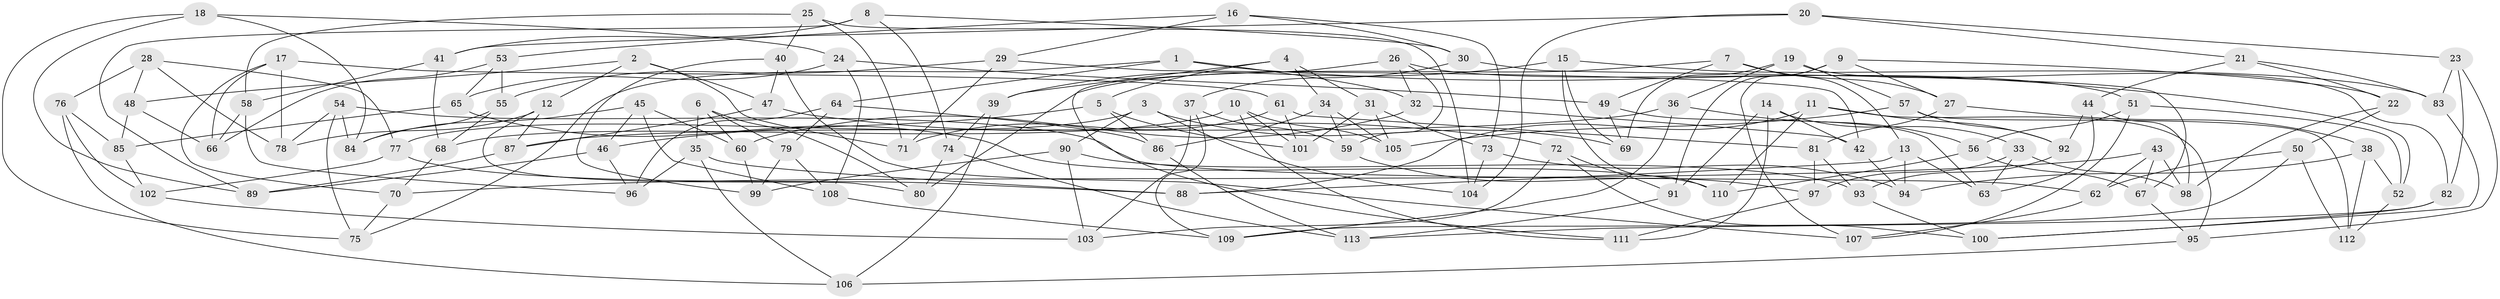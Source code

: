 // coarse degree distribution, {6: 0.4507042253521127, 4: 0.43661971830985913, 5: 0.11267605633802817}
// Generated by graph-tools (version 1.1) at 2025/24/03/03/25 07:24:23]
// undirected, 113 vertices, 226 edges
graph export_dot {
graph [start="1"]
  node [color=gray90,style=filled];
  1;
  2;
  3;
  4;
  5;
  6;
  7;
  8;
  9;
  10;
  11;
  12;
  13;
  14;
  15;
  16;
  17;
  18;
  19;
  20;
  21;
  22;
  23;
  24;
  25;
  26;
  27;
  28;
  29;
  30;
  31;
  32;
  33;
  34;
  35;
  36;
  37;
  38;
  39;
  40;
  41;
  42;
  43;
  44;
  45;
  46;
  47;
  48;
  49;
  50;
  51;
  52;
  53;
  54;
  55;
  56;
  57;
  58;
  59;
  60;
  61;
  62;
  63;
  64;
  65;
  66;
  67;
  68;
  69;
  70;
  71;
  72;
  73;
  74;
  75;
  76;
  77;
  78;
  79;
  80;
  81;
  82;
  83;
  84;
  85;
  86;
  87;
  88;
  89;
  90;
  91;
  92;
  93;
  94;
  95;
  96;
  97;
  98;
  99;
  100;
  101;
  102;
  103;
  104;
  105;
  106;
  107;
  108;
  109;
  110;
  111;
  112;
  113;
  1 -- 64;
  1 -- 52;
  1 -- 32;
  1 -- 75;
  2 -- 48;
  2 -- 71;
  2 -- 12;
  2 -- 47;
  3 -- 77;
  3 -- 104;
  3 -- 90;
  3 -- 69;
  4 -- 34;
  4 -- 39;
  4 -- 31;
  4 -- 5;
  5 -- 101;
  5 -- 46;
  5 -- 86;
  6 -- 80;
  6 -- 79;
  6 -- 35;
  6 -- 60;
  7 -- 80;
  7 -- 49;
  7 -- 13;
  7 -- 27;
  8 -- 30;
  8 -- 74;
  8 -- 41;
  8 -- 89;
  9 -- 27;
  9 -- 22;
  9 -- 91;
  9 -- 107;
  10 -- 111;
  10 -- 101;
  10 -- 105;
  10 -- 68;
  11 -- 110;
  11 -- 88;
  11 -- 92;
  11 -- 95;
  12 -- 78;
  12 -- 87;
  12 -- 80;
  13 -- 63;
  13 -- 94;
  13 -- 88;
  14 -- 33;
  14 -- 42;
  14 -- 91;
  14 -- 111;
  15 -- 39;
  15 -- 83;
  15 -- 110;
  15 -- 69;
  16 -- 30;
  16 -- 29;
  16 -- 73;
  16 -- 53;
  17 -- 61;
  17 -- 78;
  17 -- 66;
  17 -- 70;
  18 -- 89;
  18 -- 24;
  18 -- 84;
  18 -- 75;
  19 -- 82;
  19 -- 69;
  19 -- 57;
  19 -- 36;
  20 -- 41;
  20 -- 104;
  20 -- 21;
  20 -- 23;
  21 -- 44;
  21 -- 22;
  21 -- 83;
  22 -- 98;
  22 -- 50;
  23 -- 82;
  23 -- 83;
  23 -- 95;
  24 -- 49;
  24 -- 65;
  24 -- 108;
  25 -- 71;
  25 -- 104;
  25 -- 40;
  25 -- 58;
  26 -- 51;
  26 -- 59;
  26 -- 111;
  26 -- 32;
  27 -- 81;
  27 -- 38;
  28 -- 77;
  28 -- 48;
  28 -- 78;
  28 -- 76;
  29 -- 71;
  29 -- 42;
  29 -- 55;
  30 -- 67;
  30 -- 37;
  31 -- 105;
  31 -- 101;
  31 -- 73;
  32 -- 42;
  32 -- 60;
  33 -- 63;
  33 -- 97;
  33 -- 98;
  34 -- 59;
  34 -- 105;
  34 -- 86;
  35 -- 96;
  35 -- 106;
  35 -- 88;
  36 -- 109;
  36 -- 87;
  36 -- 56;
  37 -- 109;
  37 -- 59;
  37 -- 103;
  38 -- 52;
  38 -- 112;
  38 -- 94;
  39 -- 106;
  39 -- 74;
  40 -- 99;
  40 -- 47;
  40 -- 107;
  41 -- 68;
  41 -- 58;
  42 -- 94;
  43 -- 67;
  43 -- 70;
  43 -- 62;
  43 -- 98;
  44 -- 92;
  44 -- 98;
  44 -- 63;
  45 -- 84;
  45 -- 46;
  45 -- 60;
  45 -- 108;
  46 -- 96;
  46 -- 89;
  47 -- 72;
  47 -- 87;
  48 -- 66;
  48 -- 85;
  49 -- 63;
  49 -- 69;
  50 -- 112;
  50 -- 109;
  50 -- 62;
  51 -- 52;
  51 -- 56;
  51 -- 107;
  52 -- 112;
  53 -- 66;
  53 -- 55;
  53 -- 65;
  54 -- 75;
  54 -- 84;
  54 -- 78;
  54 -- 62;
  55 -- 68;
  55 -- 84;
  56 -- 67;
  56 -- 110;
  57 -- 92;
  57 -- 105;
  57 -- 112;
  58 -- 96;
  58 -- 66;
  59 -- 97;
  60 -- 99;
  61 -- 81;
  61 -- 101;
  61 -- 71;
  62 -- 107;
  64 -- 79;
  64 -- 86;
  64 -- 96;
  65 -- 85;
  65 -- 110;
  67 -- 95;
  68 -- 70;
  70 -- 75;
  72 -- 91;
  72 -- 103;
  72 -- 100;
  73 -- 94;
  73 -- 104;
  74 -- 80;
  74 -- 113;
  76 -- 102;
  76 -- 106;
  76 -- 85;
  77 -- 88;
  77 -- 102;
  79 -- 108;
  79 -- 99;
  81 -- 97;
  81 -- 93;
  82 -- 113;
  82 -- 100;
  83 -- 100;
  85 -- 102;
  86 -- 113;
  87 -- 89;
  90 -- 103;
  90 -- 99;
  90 -- 93;
  91 -- 113;
  92 -- 93;
  93 -- 100;
  95 -- 106;
  97 -- 111;
  102 -- 103;
  108 -- 109;
}
